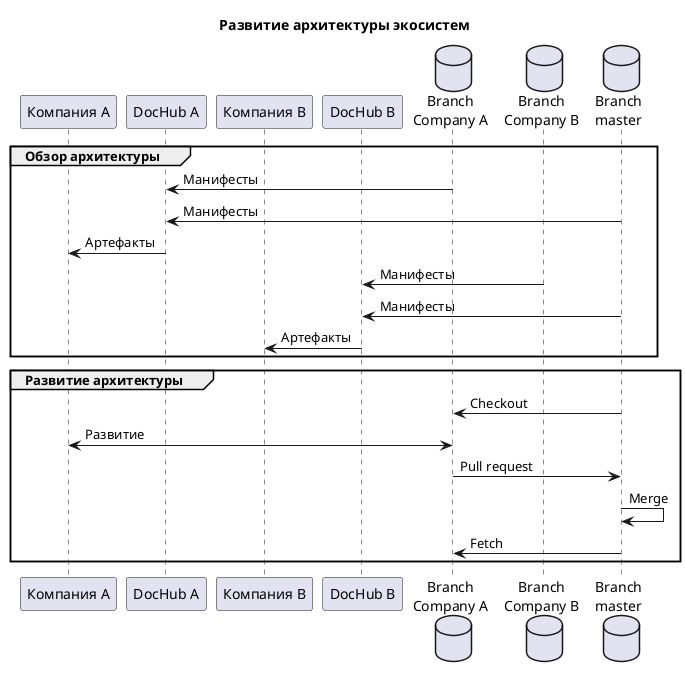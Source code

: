 @startuml
title "Развитие архитектуры экосистем"
participant "Компания A" as company_a
participant "DocHub A" as dochub_a
participant "Компания B" as company_b
participant "DocHub B" as dochub_b
database "Branch\nCompany A" as rb_company_a
database "Branch\nCompany B" as rb_company_b
database "Branch\nmaster" as rb_master

group Обзор архитектуры
    dochub_a <- rb_company_a : Манифесты
    dochub_a <- rb_master : Манифесты
    company_a <- dochub_a : Артефакты

    dochub_b <- rb_company_b : Манифесты
    dochub_b <- rb_master : Манифесты
    company_b <- dochub_b : Артефакты
end

group Развитие архитектуры
    rb_company_a <- rb_master : Checkout
    company_a <-> rb_company_a : Развитие
    rb_company_a -> rb_master : Pull request
    rb_master -> rb_master : Merge
    rb_company_a <- rb_master : Fetch
end

@enduml
